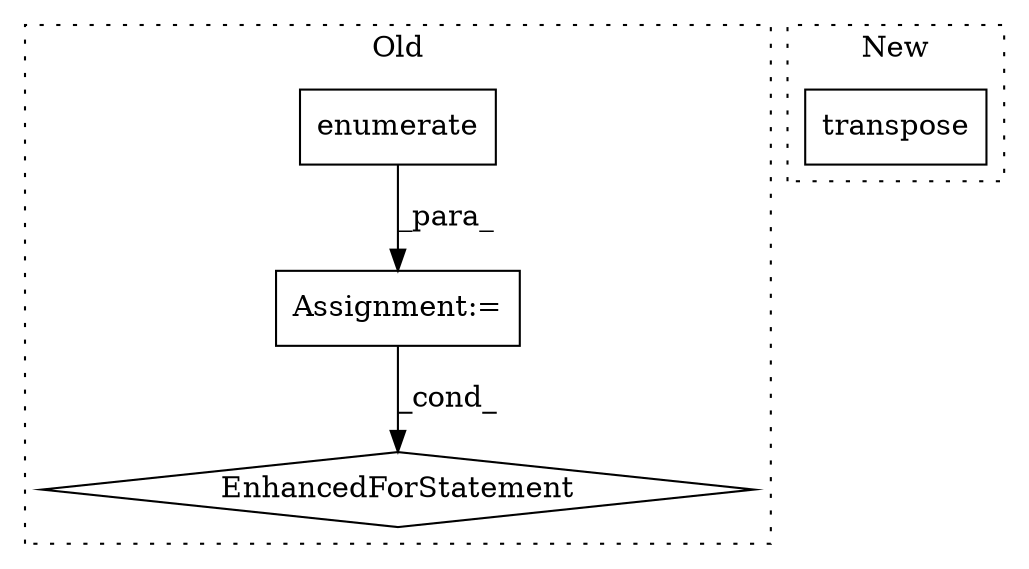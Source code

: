 digraph G {
subgraph cluster0 {
1 [label="enumerate" a="32" s="1246,1277" l="10,1" shape="box"];
3 [label="Assignment:=" a="7" s="1167,1278" l="69,2" shape="box"];
4 [label="EnhancedForStatement" a="70" s="1167,1278" l="69,2" shape="diamond"];
label = "Old";
style="dotted";
}
subgraph cluster1 {
2 [label="transpose" a="32" s="1091,1148" l="10,1" shape="box"];
label = "New";
style="dotted";
}
1 -> 3 [label="_para_"];
3 -> 4 [label="_cond_"];
}